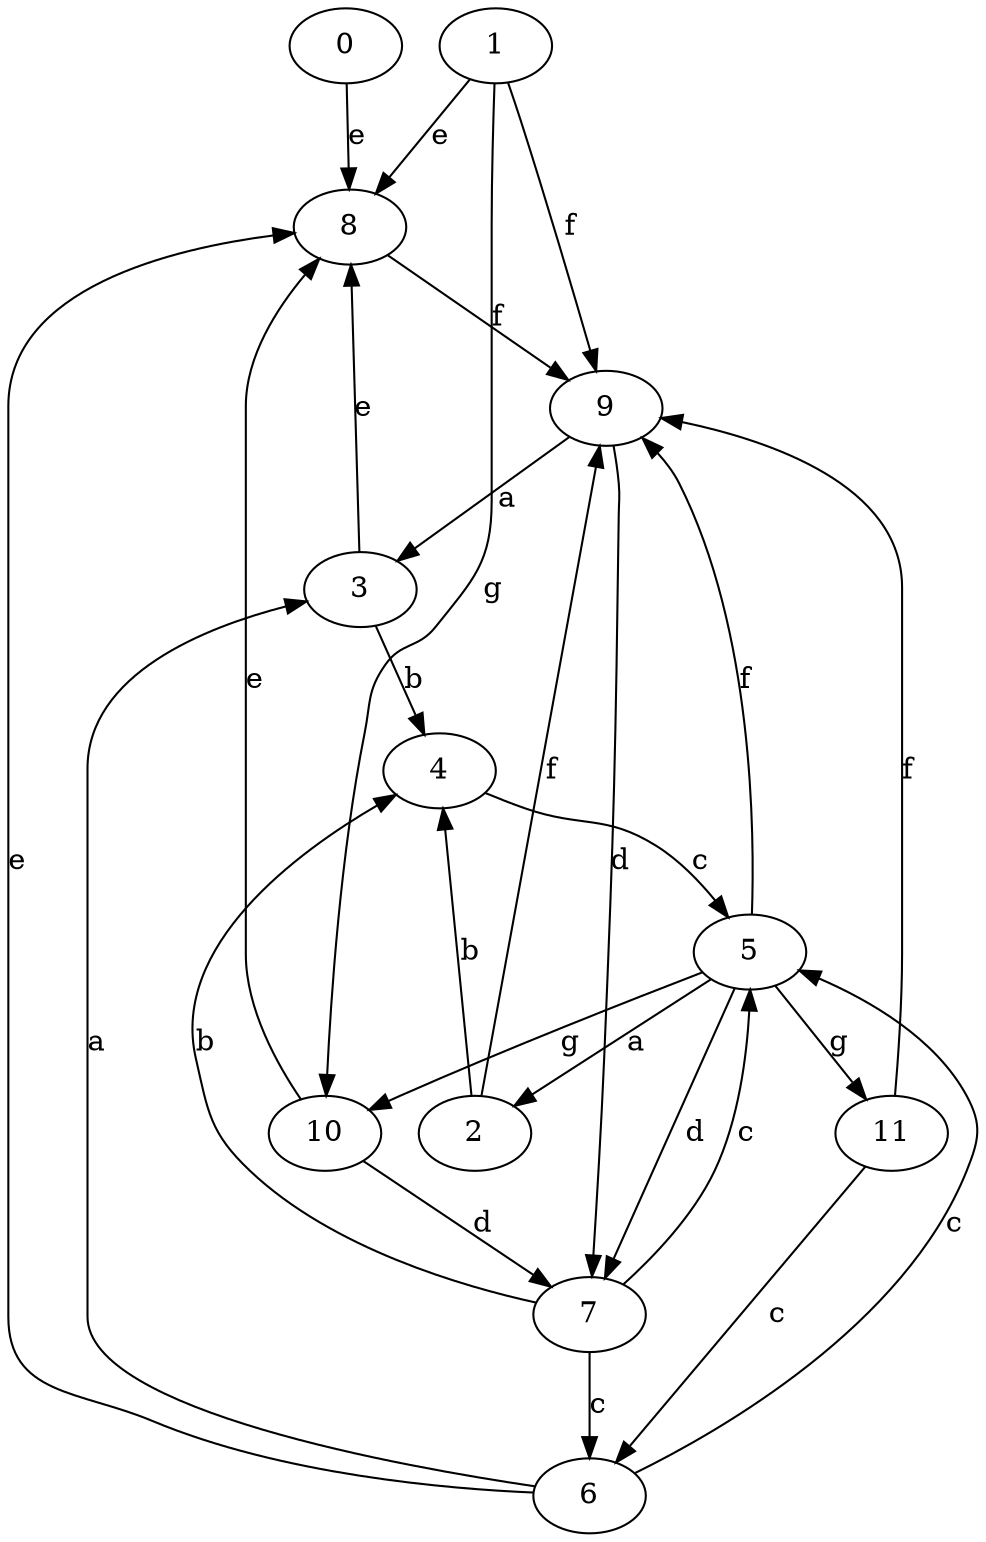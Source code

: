 strict digraph  {
0;
1;
2;
3;
4;
5;
6;
7;
8;
9;
10;
11;
0 -> 8  [label=e];
1 -> 8  [label=e];
1 -> 9  [label=f];
1 -> 10  [label=g];
2 -> 4  [label=b];
2 -> 9  [label=f];
3 -> 4  [label=b];
3 -> 8  [label=e];
4 -> 5  [label=c];
5 -> 2  [label=a];
5 -> 7  [label=d];
5 -> 9  [label=f];
5 -> 10  [label=g];
5 -> 11  [label=g];
6 -> 3  [label=a];
6 -> 5  [label=c];
6 -> 8  [label=e];
7 -> 4  [label=b];
7 -> 5  [label=c];
7 -> 6  [label=c];
8 -> 9  [label=f];
9 -> 3  [label=a];
9 -> 7  [label=d];
10 -> 7  [label=d];
10 -> 8  [label=e];
11 -> 6  [label=c];
11 -> 9  [label=f];
}
